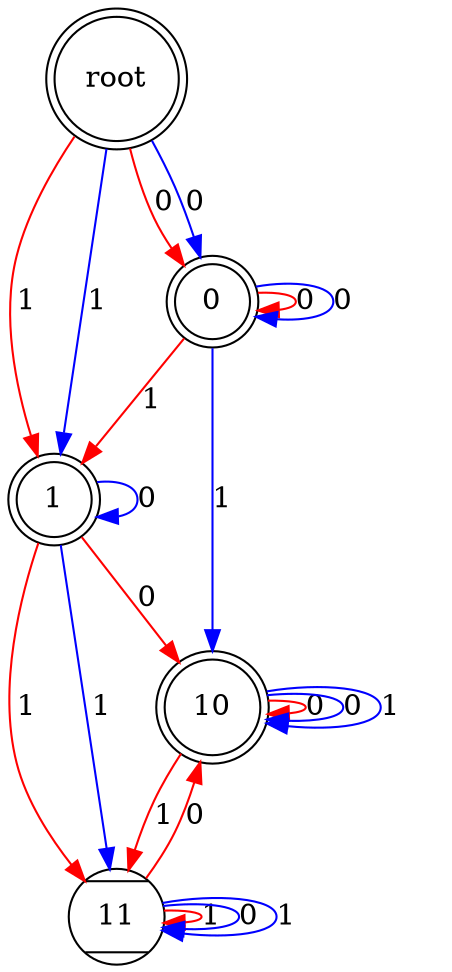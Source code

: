 digraph{ 
root  [shape = doublecircle]
0 [shape = doublecircle]
root -> 0 [color = red, label = 0] 
1 [shape = doublecircle]
root -> 1 [color = red, label = 1] 
root -> 0 [color = blue, label = 0] 
root -> 1 [color = blue, label = 1] 
0 -> 0 [color = red, label = 0] 
0 -> 1 [color = red, label = 1] 
0 -> 0 [color = blue, label = 0] 
10 [shape = doublecircle]
0 -> 10 [color = blue, label = 1] 
1 -> 10 [color = red, label = 0] 
11 [shape = Mcircle]
1 -> 11 [color = red, label = 1] 
1 -> 1 [color = blue, label = 0] 
1 -> 11 [color = blue, label = 1] 
10 -> 10 [color = red, label = 0] 
10 -> 11 [color = red, label = 1] 
10 -> 10 [color = blue, label = 0] 
10 -> 10 [color = blue, label = 1] 
11 -> 10 [color = red, label = 0] 
11 -> 11 [color = red, label = 1] 
11 -> 11 [color = blue, label = 0] 
11 -> 11 [color = blue, label = 1] 
} 

